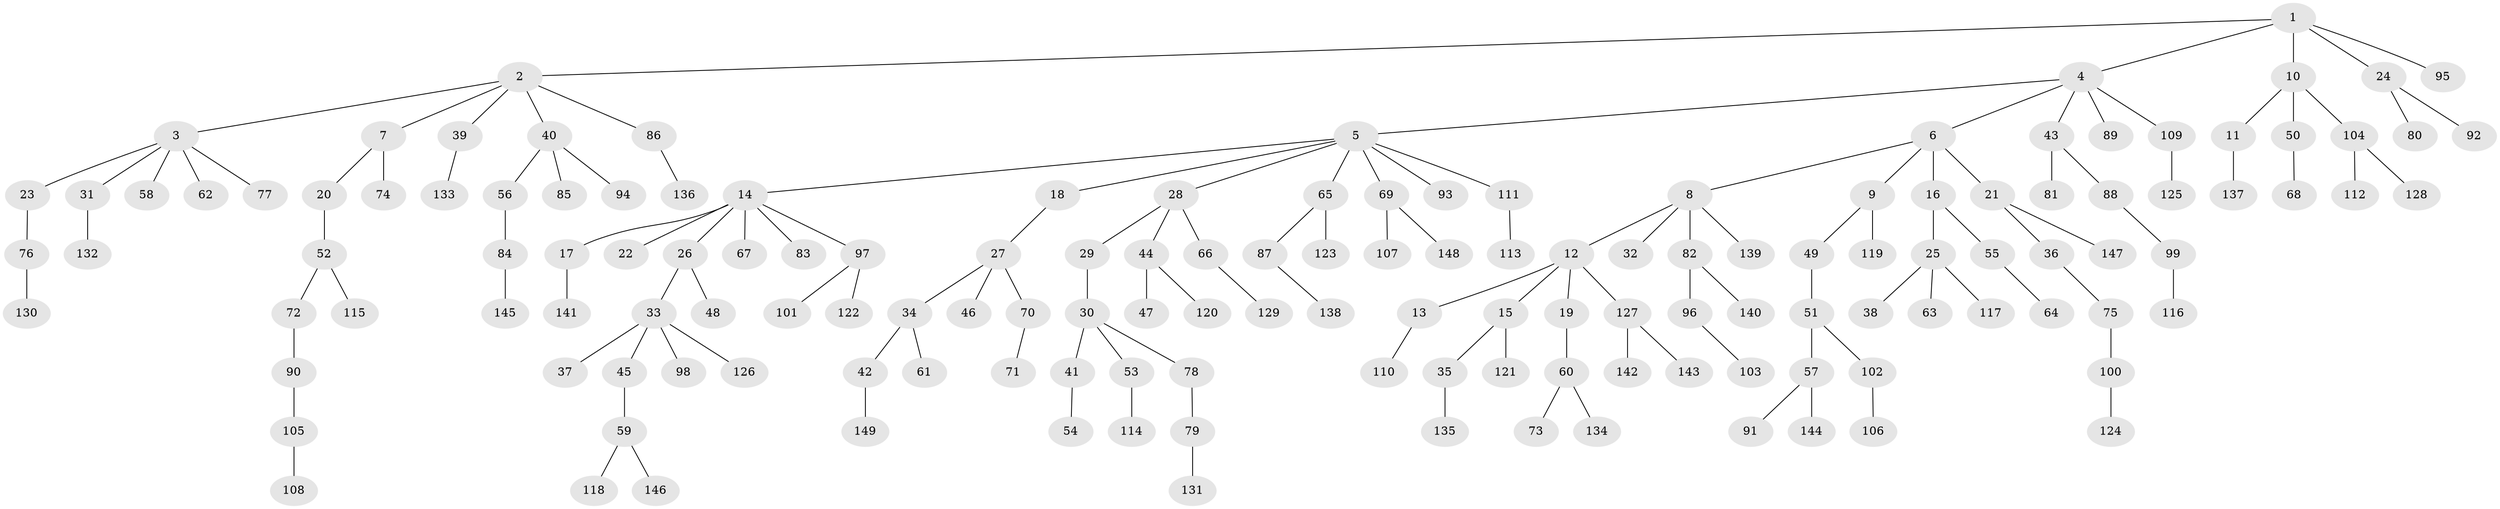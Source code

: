 // Generated by graph-tools (version 1.1) at 2025/52/03/09/25 04:52:29]
// undirected, 149 vertices, 148 edges
graph export_dot {
graph [start="1"]
  node [color=gray90,style=filled];
  1;
  2;
  3;
  4;
  5;
  6;
  7;
  8;
  9;
  10;
  11;
  12;
  13;
  14;
  15;
  16;
  17;
  18;
  19;
  20;
  21;
  22;
  23;
  24;
  25;
  26;
  27;
  28;
  29;
  30;
  31;
  32;
  33;
  34;
  35;
  36;
  37;
  38;
  39;
  40;
  41;
  42;
  43;
  44;
  45;
  46;
  47;
  48;
  49;
  50;
  51;
  52;
  53;
  54;
  55;
  56;
  57;
  58;
  59;
  60;
  61;
  62;
  63;
  64;
  65;
  66;
  67;
  68;
  69;
  70;
  71;
  72;
  73;
  74;
  75;
  76;
  77;
  78;
  79;
  80;
  81;
  82;
  83;
  84;
  85;
  86;
  87;
  88;
  89;
  90;
  91;
  92;
  93;
  94;
  95;
  96;
  97;
  98;
  99;
  100;
  101;
  102;
  103;
  104;
  105;
  106;
  107;
  108;
  109;
  110;
  111;
  112;
  113;
  114;
  115;
  116;
  117;
  118;
  119;
  120;
  121;
  122;
  123;
  124;
  125;
  126;
  127;
  128;
  129;
  130;
  131;
  132;
  133;
  134;
  135;
  136;
  137;
  138;
  139;
  140;
  141;
  142;
  143;
  144;
  145;
  146;
  147;
  148;
  149;
  1 -- 2;
  1 -- 4;
  1 -- 10;
  1 -- 24;
  1 -- 95;
  2 -- 3;
  2 -- 7;
  2 -- 39;
  2 -- 40;
  2 -- 86;
  3 -- 23;
  3 -- 31;
  3 -- 58;
  3 -- 62;
  3 -- 77;
  4 -- 5;
  4 -- 6;
  4 -- 43;
  4 -- 89;
  4 -- 109;
  5 -- 14;
  5 -- 18;
  5 -- 28;
  5 -- 65;
  5 -- 69;
  5 -- 93;
  5 -- 111;
  6 -- 8;
  6 -- 9;
  6 -- 16;
  6 -- 21;
  7 -- 20;
  7 -- 74;
  8 -- 12;
  8 -- 32;
  8 -- 82;
  8 -- 139;
  9 -- 49;
  9 -- 119;
  10 -- 11;
  10 -- 50;
  10 -- 104;
  11 -- 137;
  12 -- 13;
  12 -- 15;
  12 -- 19;
  12 -- 127;
  13 -- 110;
  14 -- 17;
  14 -- 22;
  14 -- 26;
  14 -- 67;
  14 -- 83;
  14 -- 97;
  15 -- 35;
  15 -- 121;
  16 -- 25;
  16 -- 55;
  17 -- 141;
  18 -- 27;
  19 -- 60;
  20 -- 52;
  21 -- 36;
  21 -- 147;
  23 -- 76;
  24 -- 80;
  24 -- 92;
  25 -- 38;
  25 -- 63;
  25 -- 117;
  26 -- 33;
  26 -- 48;
  27 -- 34;
  27 -- 46;
  27 -- 70;
  28 -- 29;
  28 -- 44;
  28 -- 66;
  29 -- 30;
  30 -- 41;
  30 -- 53;
  30 -- 78;
  31 -- 132;
  33 -- 37;
  33 -- 45;
  33 -- 98;
  33 -- 126;
  34 -- 42;
  34 -- 61;
  35 -- 135;
  36 -- 75;
  39 -- 133;
  40 -- 56;
  40 -- 85;
  40 -- 94;
  41 -- 54;
  42 -- 149;
  43 -- 81;
  43 -- 88;
  44 -- 47;
  44 -- 120;
  45 -- 59;
  49 -- 51;
  50 -- 68;
  51 -- 57;
  51 -- 102;
  52 -- 72;
  52 -- 115;
  53 -- 114;
  55 -- 64;
  56 -- 84;
  57 -- 91;
  57 -- 144;
  59 -- 118;
  59 -- 146;
  60 -- 73;
  60 -- 134;
  65 -- 87;
  65 -- 123;
  66 -- 129;
  69 -- 107;
  69 -- 148;
  70 -- 71;
  72 -- 90;
  75 -- 100;
  76 -- 130;
  78 -- 79;
  79 -- 131;
  82 -- 96;
  82 -- 140;
  84 -- 145;
  86 -- 136;
  87 -- 138;
  88 -- 99;
  90 -- 105;
  96 -- 103;
  97 -- 101;
  97 -- 122;
  99 -- 116;
  100 -- 124;
  102 -- 106;
  104 -- 112;
  104 -- 128;
  105 -- 108;
  109 -- 125;
  111 -- 113;
  127 -- 142;
  127 -- 143;
}
